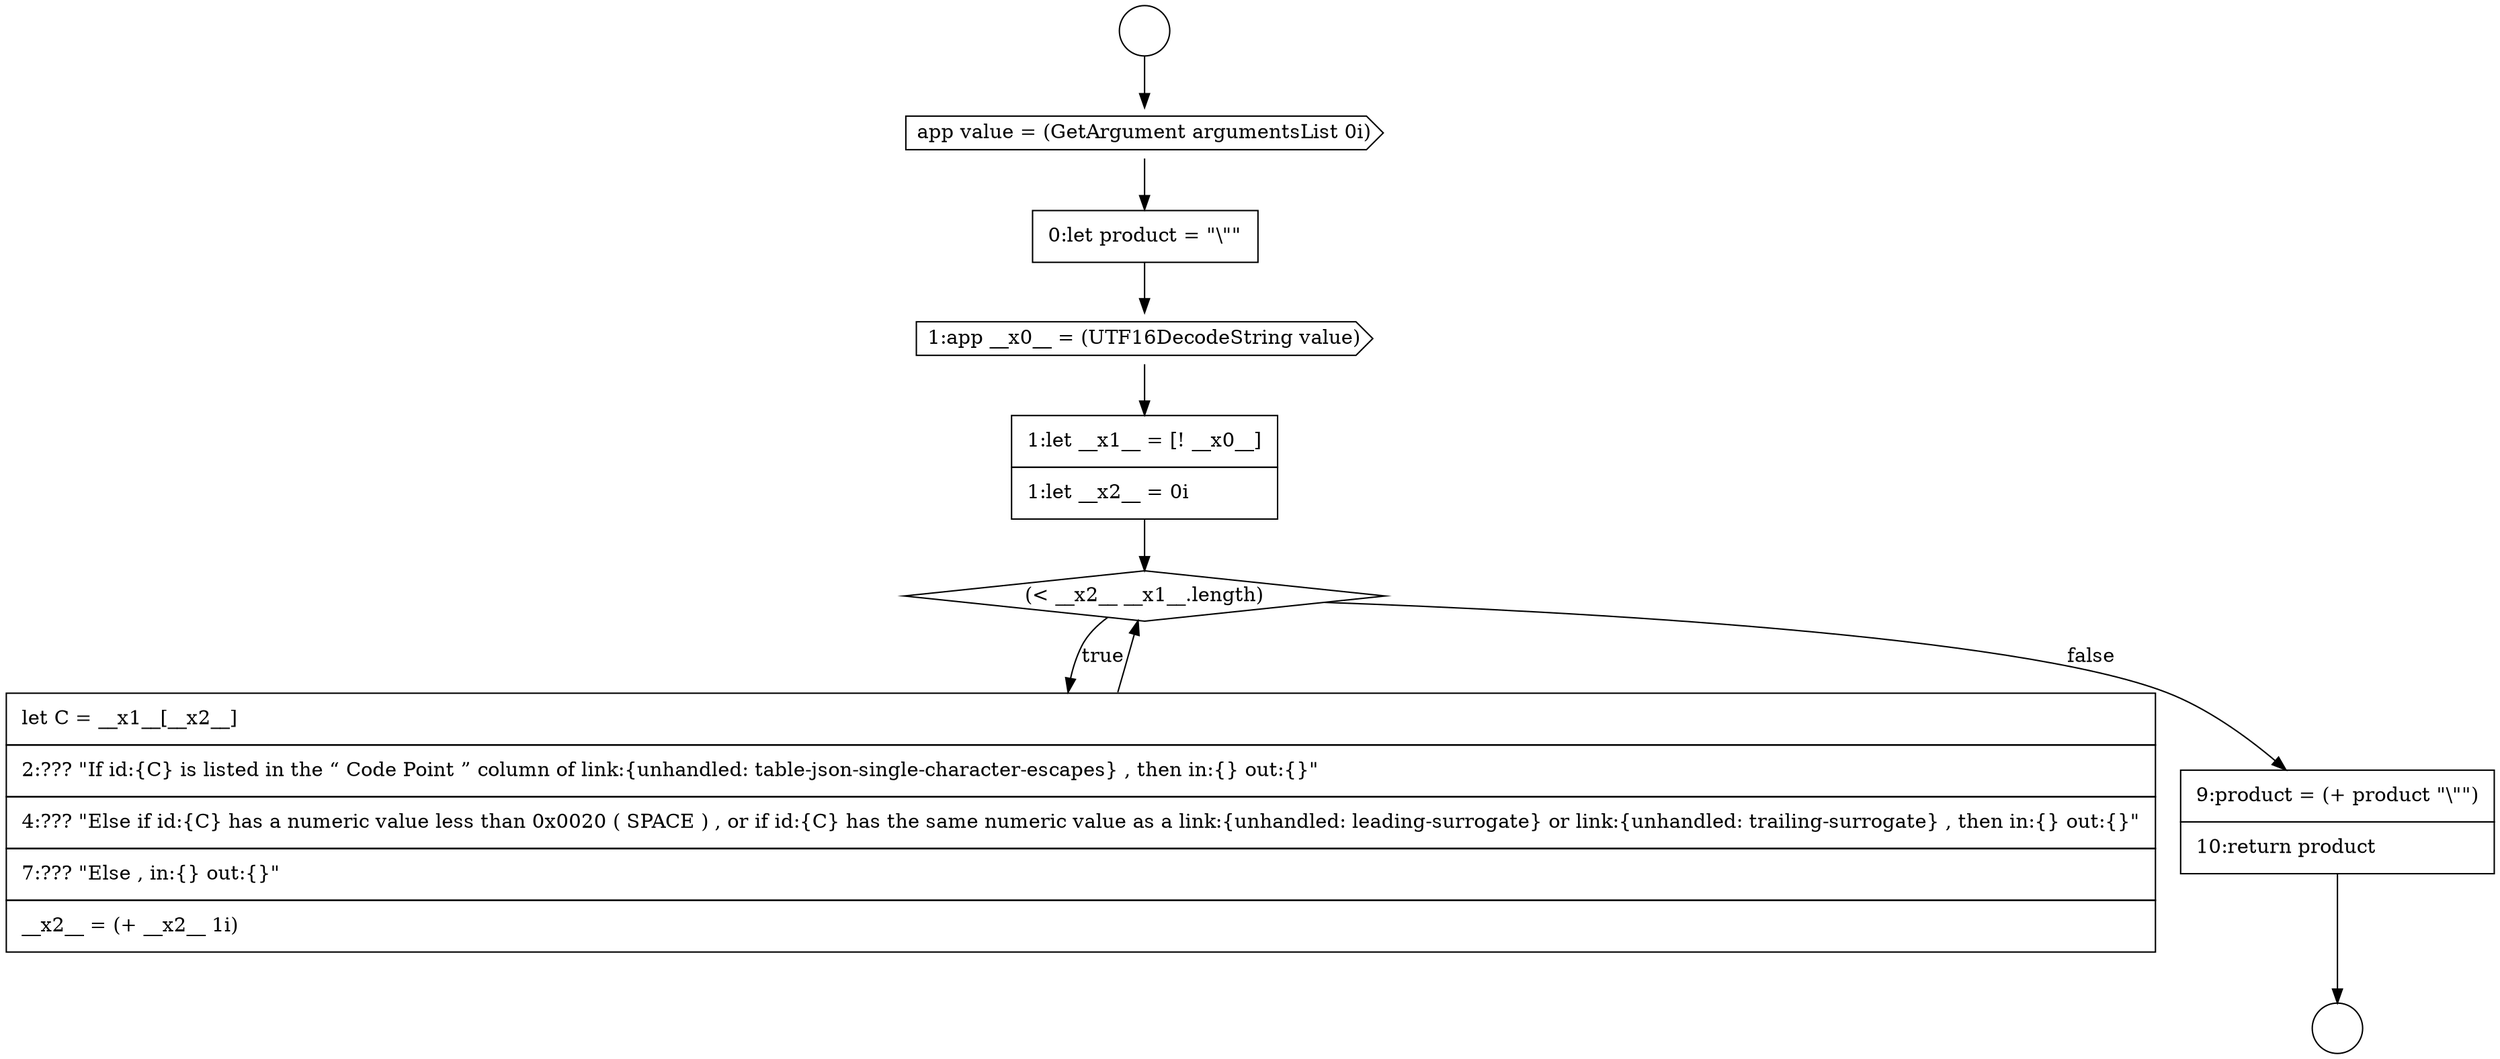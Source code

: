 digraph {
  node18107 [shape=cds, label=<<font color="black">app value = (GetArgument argumentsList 0i)</font>> color="black" fillcolor="white" style=filled]
  node18111 [shape=diamond, label=<<font color="black">(&lt; __x2__ __x1__.length)</font>> color="black" fillcolor="white" style=filled]
  node18112 [shape=none, margin=0, label=<<font color="black">
    <table border="0" cellborder="1" cellspacing="0" cellpadding="10">
      <tr><td align="left">let C = __x1__[__x2__]</td></tr>
      <tr><td align="left">2:??? &quot;If id:{C} is listed in the &ldquo; Code Point &rdquo; column of link:{unhandled: table-json-single-character-escapes} , then in:{} out:{}&quot;</td></tr>
      <tr><td align="left">4:??? &quot;Else if id:{C} has a numeric value less than 0x0020 ( SPACE ) , or if id:{C} has the same numeric value as a link:{unhandled: leading-surrogate} or link:{unhandled: trailing-surrogate} , then in:{} out:{}&quot;</td></tr>
      <tr><td align="left">7:??? &quot;Else , in:{} out:{}&quot;</td></tr>
      <tr><td align="left">__x2__ = (+ __x2__ 1i)</td></tr>
    </table>
  </font>> color="black" fillcolor="white" style=filled]
  node18113 [shape=none, margin=0, label=<<font color="black">
    <table border="0" cellborder="1" cellspacing="0" cellpadding="10">
      <tr><td align="left">9:product = (+ product &quot;\&quot;&quot;)</td></tr>
      <tr><td align="left">10:return product</td></tr>
    </table>
  </font>> color="black" fillcolor="white" style=filled]
  node18108 [shape=none, margin=0, label=<<font color="black">
    <table border="0" cellborder="1" cellspacing="0" cellpadding="10">
      <tr><td align="left">0:let product = &quot;\&quot;&quot;</td></tr>
    </table>
  </font>> color="black" fillcolor="white" style=filled]
  node18105 [shape=circle label=" " color="black" fillcolor="white" style=filled]
  node18109 [shape=cds, label=<<font color="black">1:app __x0__ = (UTF16DecodeString value)</font>> color="black" fillcolor="white" style=filled]
  node18106 [shape=circle label=" " color="black" fillcolor="white" style=filled]
  node18110 [shape=none, margin=0, label=<<font color="black">
    <table border="0" cellborder="1" cellspacing="0" cellpadding="10">
      <tr><td align="left">1:let __x1__ = [! __x0__]</td></tr>
      <tr><td align="left">1:let __x2__ = 0i</td></tr>
    </table>
  </font>> color="black" fillcolor="white" style=filled]
  node18111 -> node18112 [label=<<font color="black">true</font>> color="black"]
  node18111 -> node18113 [label=<<font color="black">false</font>> color="black"]
  node18113 -> node18106 [ color="black"]
  node18109 -> node18110 [ color="black"]
  node18107 -> node18108 [ color="black"]
  node18112 -> node18111 [ color="black"]
  node18105 -> node18107 [ color="black"]
  node18110 -> node18111 [ color="black"]
  node18108 -> node18109 [ color="black"]
}

